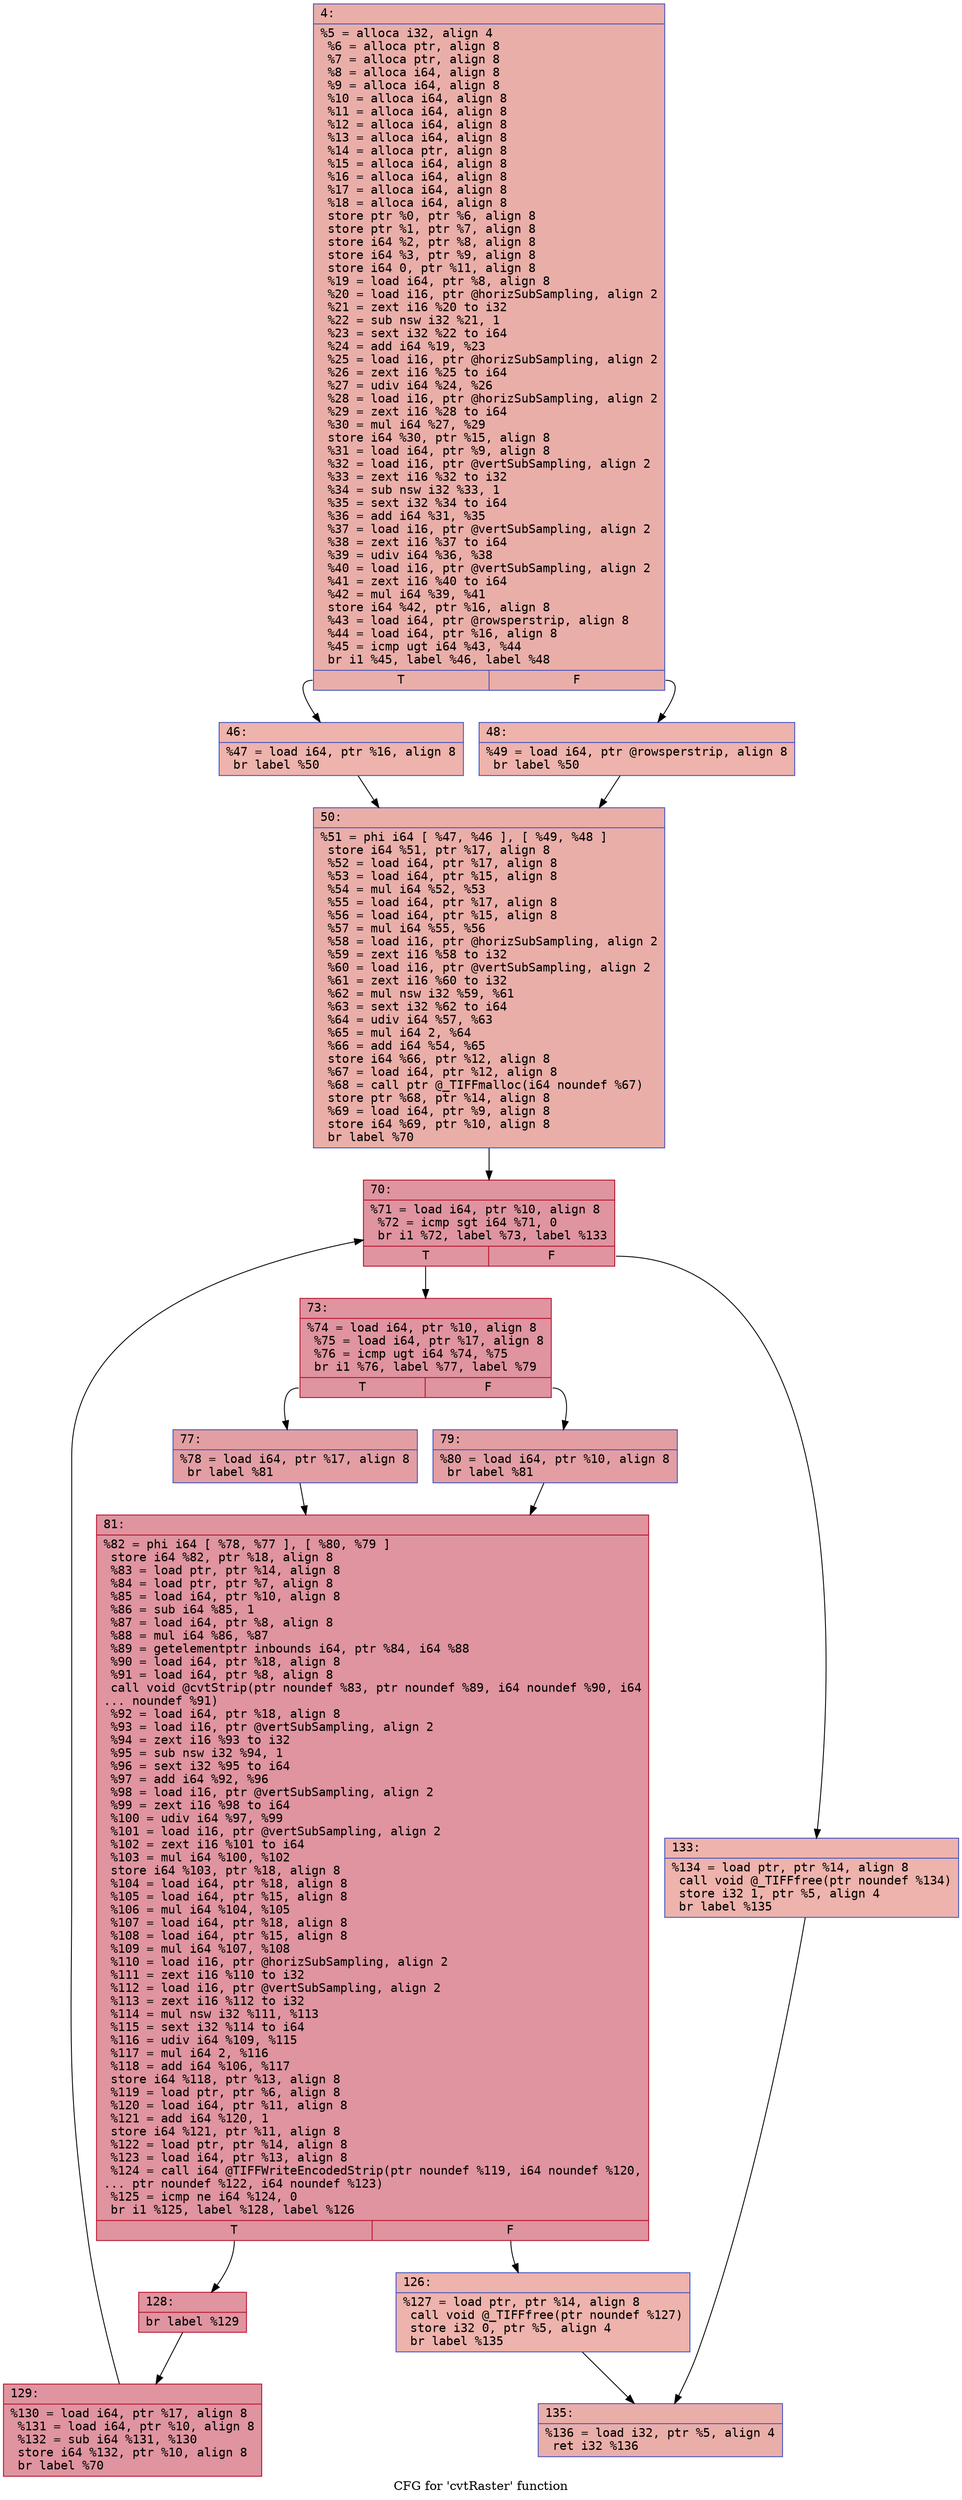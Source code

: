 digraph "CFG for 'cvtRaster' function" {
	label="CFG for 'cvtRaster' function";

	Node0x600002465e00 [shape=record,color="#3d50c3ff", style=filled, fillcolor="#d0473d70" fontname="Courier",label="{4:\l|  %5 = alloca i32, align 4\l  %6 = alloca ptr, align 8\l  %7 = alloca ptr, align 8\l  %8 = alloca i64, align 8\l  %9 = alloca i64, align 8\l  %10 = alloca i64, align 8\l  %11 = alloca i64, align 8\l  %12 = alloca i64, align 8\l  %13 = alloca i64, align 8\l  %14 = alloca ptr, align 8\l  %15 = alloca i64, align 8\l  %16 = alloca i64, align 8\l  %17 = alloca i64, align 8\l  %18 = alloca i64, align 8\l  store ptr %0, ptr %6, align 8\l  store ptr %1, ptr %7, align 8\l  store i64 %2, ptr %8, align 8\l  store i64 %3, ptr %9, align 8\l  store i64 0, ptr %11, align 8\l  %19 = load i64, ptr %8, align 8\l  %20 = load i16, ptr @horizSubSampling, align 2\l  %21 = zext i16 %20 to i32\l  %22 = sub nsw i32 %21, 1\l  %23 = sext i32 %22 to i64\l  %24 = add i64 %19, %23\l  %25 = load i16, ptr @horizSubSampling, align 2\l  %26 = zext i16 %25 to i64\l  %27 = udiv i64 %24, %26\l  %28 = load i16, ptr @horizSubSampling, align 2\l  %29 = zext i16 %28 to i64\l  %30 = mul i64 %27, %29\l  store i64 %30, ptr %15, align 8\l  %31 = load i64, ptr %9, align 8\l  %32 = load i16, ptr @vertSubSampling, align 2\l  %33 = zext i16 %32 to i32\l  %34 = sub nsw i32 %33, 1\l  %35 = sext i32 %34 to i64\l  %36 = add i64 %31, %35\l  %37 = load i16, ptr @vertSubSampling, align 2\l  %38 = zext i16 %37 to i64\l  %39 = udiv i64 %36, %38\l  %40 = load i16, ptr @vertSubSampling, align 2\l  %41 = zext i16 %40 to i64\l  %42 = mul i64 %39, %41\l  store i64 %42, ptr %16, align 8\l  %43 = load i64, ptr @rowsperstrip, align 8\l  %44 = load i64, ptr %16, align 8\l  %45 = icmp ugt i64 %43, %44\l  br i1 %45, label %46, label %48\l|{<s0>T|<s1>F}}"];
	Node0x600002465e00:s0 -> Node0x600002465e50[tooltip="4 -> 46\nProbability 50.00%" ];
	Node0x600002465e00:s1 -> Node0x600002465ea0[tooltip="4 -> 48\nProbability 50.00%" ];
	Node0x600002465e50 [shape=record,color="#3d50c3ff", style=filled, fillcolor="#d6524470" fontname="Courier",label="{46:\l|  %47 = load i64, ptr %16, align 8\l  br label %50\l}"];
	Node0x600002465e50 -> Node0x600002465ef0[tooltip="46 -> 50\nProbability 100.00%" ];
	Node0x600002465ea0 [shape=record,color="#3d50c3ff", style=filled, fillcolor="#d6524470" fontname="Courier",label="{48:\l|  %49 = load i64, ptr @rowsperstrip, align 8\l  br label %50\l}"];
	Node0x600002465ea0 -> Node0x600002465ef0[tooltip="48 -> 50\nProbability 100.00%" ];
	Node0x600002465ef0 [shape=record,color="#3d50c3ff", style=filled, fillcolor="#d0473d70" fontname="Courier",label="{50:\l|  %51 = phi i64 [ %47, %46 ], [ %49, %48 ]\l  store i64 %51, ptr %17, align 8\l  %52 = load i64, ptr %17, align 8\l  %53 = load i64, ptr %15, align 8\l  %54 = mul i64 %52, %53\l  %55 = load i64, ptr %17, align 8\l  %56 = load i64, ptr %15, align 8\l  %57 = mul i64 %55, %56\l  %58 = load i16, ptr @horizSubSampling, align 2\l  %59 = zext i16 %58 to i32\l  %60 = load i16, ptr @vertSubSampling, align 2\l  %61 = zext i16 %60 to i32\l  %62 = mul nsw i32 %59, %61\l  %63 = sext i32 %62 to i64\l  %64 = udiv i64 %57, %63\l  %65 = mul i64 2, %64\l  %66 = add i64 %54, %65\l  store i64 %66, ptr %12, align 8\l  %67 = load i64, ptr %12, align 8\l  %68 = call ptr @_TIFFmalloc(i64 noundef %67)\l  store ptr %68, ptr %14, align 8\l  %69 = load i64, ptr %9, align 8\l  store i64 %69, ptr %10, align 8\l  br label %70\l}"];
	Node0x600002465ef0 -> Node0x600002465f40[tooltip="50 -> 70\nProbability 100.00%" ];
	Node0x600002465f40 [shape=record,color="#b70d28ff", style=filled, fillcolor="#b70d2870" fontname="Courier",label="{70:\l|  %71 = load i64, ptr %10, align 8\l  %72 = icmp sgt i64 %71, 0\l  br i1 %72, label %73, label %133\l|{<s0>T|<s1>F}}"];
	Node0x600002465f40:s0 -> Node0x600002465f90[tooltip="70 -> 73\nProbability 96.88%" ];
	Node0x600002465f40:s1 -> Node0x6000024661c0[tooltip="70 -> 133\nProbability 3.12%" ];
	Node0x600002465f90 [shape=record,color="#b70d28ff", style=filled, fillcolor="#b70d2870" fontname="Courier",label="{73:\l|  %74 = load i64, ptr %10, align 8\l  %75 = load i64, ptr %17, align 8\l  %76 = icmp ugt i64 %74, %75\l  br i1 %76, label %77, label %79\l|{<s0>T|<s1>F}}"];
	Node0x600002465f90:s0 -> Node0x600002465fe0[tooltip="73 -> 77\nProbability 50.00%" ];
	Node0x600002465f90:s1 -> Node0x600002466030[tooltip="73 -> 79\nProbability 50.00%" ];
	Node0x600002465fe0 [shape=record,color="#3d50c3ff", style=filled, fillcolor="#be242e70" fontname="Courier",label="{77:\l|  %78 = load i64, ptr %17, align 8\l  br label %81\l}"];
	Node0x600002465fe0 -> Node0x600002466080[tooltip="77 -> 81\nProbability 100.00%" ];
	Node0x600002466030 [shape=record,color="#3d50c3ff", style=filled, fillcolor="#be242e70" fontname="Courier",label="{79:\l|  %80 = load i64, ptr %10, align 8\l  br label %81\l}"];
	Node0x600002466030 -> Node0x600002466080[tooltip="79 -> 81\nProbability 100.00%" ];
	Node0x600002466080 [shape=record,color="#b70d28ff", style=filled, fillcolor="#b70d2870" fontname="Courier",label="{81:\l|  %82 = phi i64 [ %78, %77 ], [ %80, %79 ]\l  store i64 %82, ptr %18, align 8\l  %83 = load ptr, ptr %14, align 8\l  %84 = load ptr, ptr %7, align 8\l  %85 = load i64, ptr %10, align 8\l  %86 = sub i64 %85, 1\l  %87 = load i64, ptr %8, align 8\l  %88 = mul i64 %86, %87\l  %89 = getelementptr inbounds i64, ptr %84, i64 %88\l  %90 = load i64, ptr %18, align 8\l  %91 = load i64, ptr %8, align 8\l  call void @cvtStrip(ptr noundef %83, ptr noundef %89, i64 noundef %90, i64\l... noundef %91)\l  %92 = load i64, ptr %18, align 8\l  %93 = load i16, ptr @vertSubSampling, align 2\l  %94 = zext i16 %93 to i32\l  %95 = sub nsw i32 %94, 1\l  %96 = sext i32 %95 to i64\l  %97 = add i64 %92, %96\l  %98 = load i16, ptr @vertSubSampling, align 2\l  %99 = zext i16 %98 to i64\l  %100 = udiv i64 %97, %99\l  %101 = load i16, ptr @vertSubSampling, align 2\l  %102 = zext i16 %101 to i64\l  %103 = mul i64 %100, %102\l  store i64 %103, ptr %18, align 8\l  %104 = load i64, ptr %18, align 8\l  %105 = load i64, ptr %15, align 8\l  %106 = mul i64 %104, %105\l  %107 = load i64, ptr %18, align 8\l  %108 = load i64, ptr %15, align 8\l  %109 = mul i64 %107, %108\l  %110 = load i16, ptr @horizSubSampling, align 2\l  %111 = zext i16 %110 to i32\l  %112 = load i16, ptr @vertSubSampling, align 2\l  %113 = zext i16 %112 to i32\l  %114 = mul nsw i32 %111, %113\l  %115 = sext i32 %114 to i64\l  %116 = udiv i64 %109, %115\l  %117 = mul i64 2, %116\l  %118 = add i64 %106, %117\l  store i64 %118, ptr %13, align 8\l  %119 = load ptr, ptr %6, align 8\l  %120 = load i64, ptr %11, align 8\l  %121 = add i64 %120, 1\l  store i64 %121, ptr %11, align 8\l  %122 = load ptr, ptr %14, align 8\l  %123 = load i64, ptr %13, align 8\l  %124 = call i64 @TIFFWriteEncodedStrip(ptr noundef %119, i64 noundef %120,\l... ptr noundef %122, i64 noundef %123)\l  %125 = icmp ne i64 %124, 0\l  br i1 %125, label %128, label %126\l|{<s0>T|<s1>F}}"];
	Node0x600002466080:s0 -> Node0x600002466120[tooltip="81 -> 128\nProbability 96.88%" ];
	Node0x600002466080:s1 -> Node0x6000024660d0[tooltip="81 -> 126\nProbability 3.12%" ];
	Node0x6000024660d0 [shape=record,color="#3d50c3ff", style=filled, fillcolor="#d6524470" fontname="Courier",label="{126:\l|  %127 = load ptr, ptr %14, align 8\l  call void @_TIFFfree(ptr noundef %127)\l  store i32 0, ptr %5, align 4\l  br label %135\l}"];
	Node0x6000024660d0 -> Node0x600002466210[tooltip="126 -> 135\nProbability 100.00%" ];
	Node0x600002466120 [shape=record,color="#b70d28ff", style=filled, fillcolor="#b70d2870" fontname="Courier",label="{128:\l|  br label %129\l}"];
	Node0x600002466120 -> Node0x600002466170[tooltip="128 -> 129\nProbability 100.00%" ];
	Node0x600002466170 [shape=record,color="#b70d28ff", style=filled, fillcolor="#b70d2870" fontname="Courier",label="{129:\l|  %130 = load i64, ptr %17, align 8\l  %131 = load i64, ptr %10, align 8\l  %132 = sub i64 %131, %130\l  store i64 %132, ptr %10, align 8\l  br label %70\l}"];
	Node0x600002466170 -> Node0x600002465f40[tooltip="129 -> 70\nProbability 100.00%" ];
	Node0x6000024661c0 [shape=record,color="#3d50c3ff", style=filled, fillcolor="#d6524470" fontname="Courier",label="{133:\l|  %134 = load ptr, ptr %14, align 8\l  call void @_TIFFfree(ptr noundef %134)\l  store i32 1, ptr %5, align 4\l  br label %135\l}"];
	Node0x6000024661c0 -> Node0x600002466210[tooltip="133 -> 135\nProbability 100.00%" ];
	Node0x600002466210 [shape=record,color="#3d50c3ff", style=filled, fillcolor="#d0473d70" fontname="Courier",label="{135:\l|  %136 = load i32, ptr %5, align 4\l  ret i32 %136\l}"];
}
